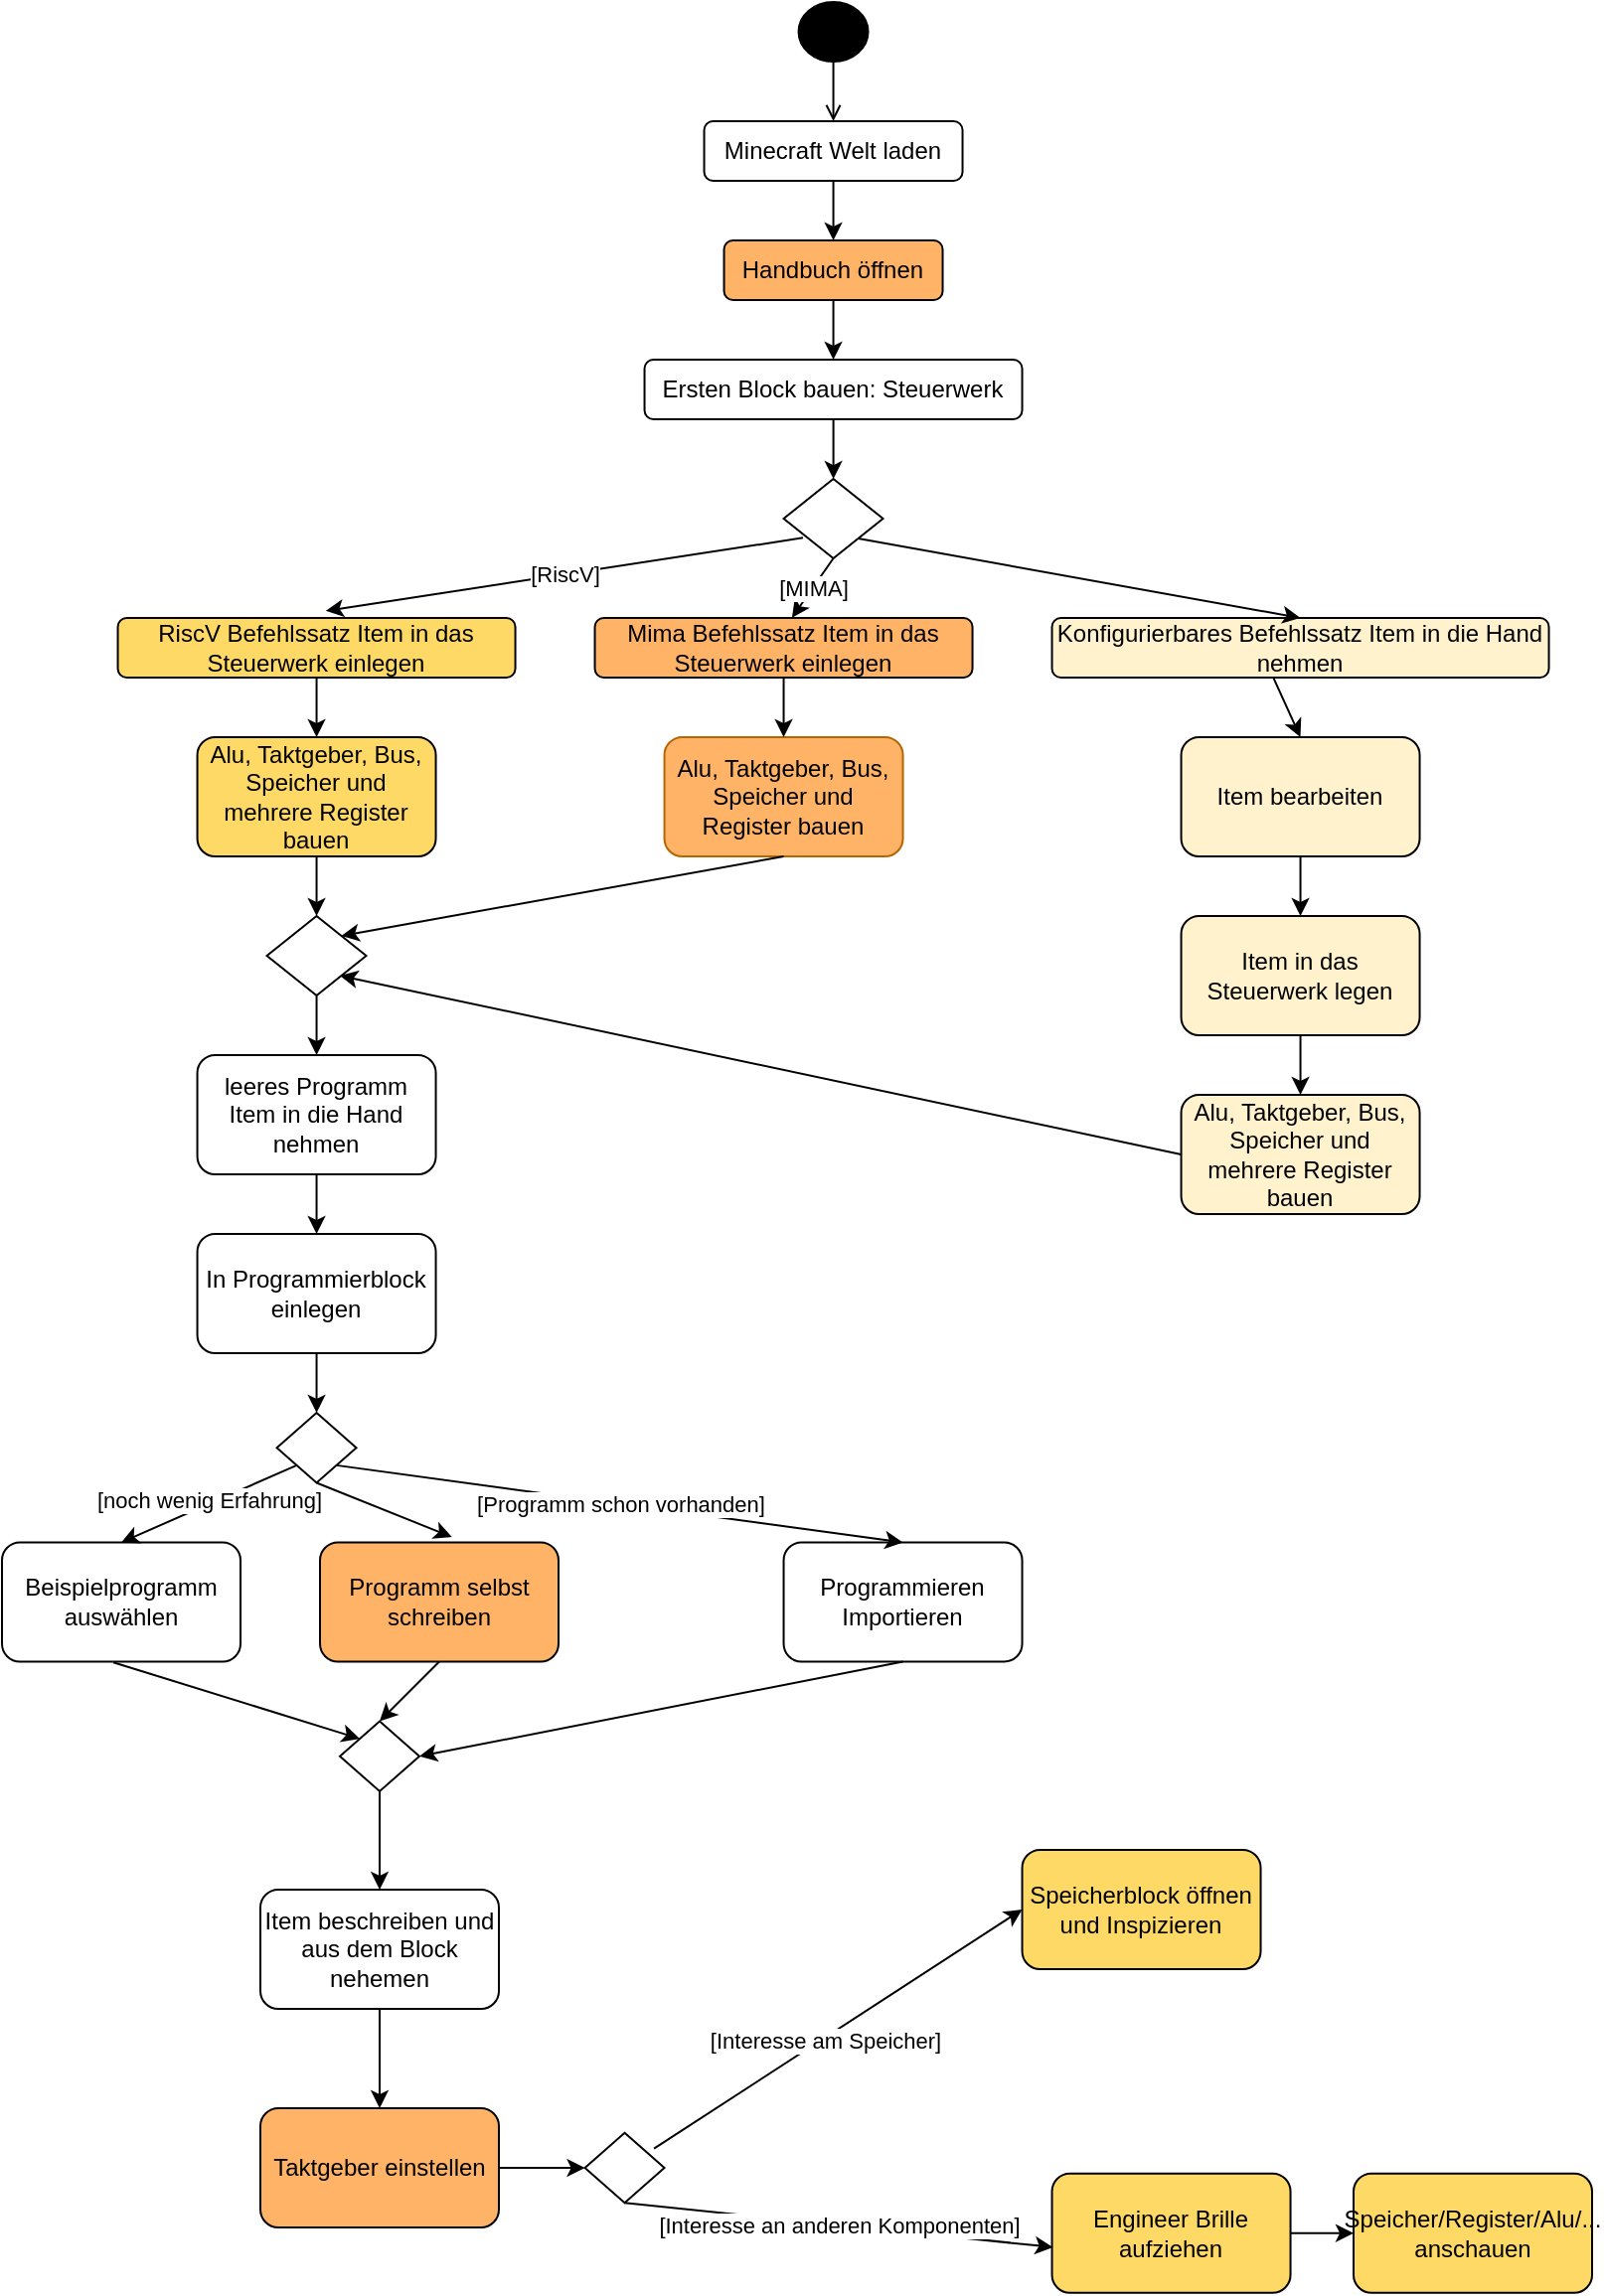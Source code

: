 <mxfile version="22.1.3" type="github">
  <diagram id="C5RBs43oDa-KdzZeNtuy" name="Page-1">
    <mxGraphModel dx="354" dy="829" grid="1" gridSize="10" guides="1" tooltips="1" connect="1" arrows="1" fold="1" page="1" pageScale="1" pageWidth="827" pageHeight="1169" math="0" shadow="0">
      <root>
        <mxCell id="WIyWlLk6GJQsqaUBKTNV-0" />
        <mxCell id="WIyWlLk6GJQsqaUBKTNV-1" parent="WIyWlLk6GJQsqaUBKTNV-0" />
        <mxCell id="O5BcbNm2OCLrN9YEBHeC-1" value="" style="endArrow=open;html=1;rounded=0;align=center;verticalAlign=top;endFill=0;labelBackgroundColor=none;endSize=6;exitX=0.5;exitY=1;exitDx=0;exitDy=0;entryX=0.5;entryY=0;entryDx=0;entryDy=0;noEdgeStyle=1;orthogonal=1;" parent="WIyWlLk6GJQsqaUBKTNV-1" source="O5BcbNm2OCLrN9YEBHeC-2" target="O5BcbNm2OCLrN9YEBHeC-4" edge="1">
          <mxGeometry relative="1" as="geometry">
            <mxPoint x="-611" y="84" as="targetPoint" />
            <mxPoint x="-401.004" y="183.997" as="sourcePoint" />
          </mxGeometry>
        </mxCell>
        <mxCell id="O5BcbNm2OCLrN9YEBHeC-2" value="" style="ellipse;fillColor=strokeColor;html=1;" parent="WIyWlLk6GJQsqaUBKTNV-1" vertex="1">
          <mxGeometry x="1240.773" width="35" height="30" as="geometry" />
        </mxCell>
        <mxCell id="O5BcbNm2OCLrN9YEBHeC-4" value="Minecraft Welt laden" style="rounded=1;whiteSpace=wrap;html=1;" parent="WIyWlLk6GJQsqaUBKTNV-1" vertex="1">
          <mxGeometry x="1193.273" y="60" width="130" height="30" as="geometry" />
        </mxCell>
        <mxCell id="O5BcbNm2OCLrN9YEBHeC-5" value="Handbuch öffnen" style="rounded=1;whiteSpace=wrap;html=1;fillColor=#FFB366;" parent="WIyWlLk6GJQsqaUBKTNV-1" vertex="1">
          <mxGeometry x="1203.273" y="120" width="110" height="30" as="geometry" />
        </mxCell>
        <mxCell id="O5BcbNm2OCLrN9YEBHeC-6" value="" style="endArrow=classic;html=1;rounded=0;entryX=0.5;entryY=0;entryDx=0;entryDy=0;exitX=0.5;exitY=1;exitDx=0;exitDy=0;noEdgeStyle=1;orthogonal=1;" parent="WIyWlLk6GJQsqaUBKTNV-1" source="O5BcbNm2OCLrN9YEBHeC-4" target="O5BcbNm2OCLrN9YEBHeC-5" edge="1">
          <mxGeometry width="50" height="50" relative="1" as="geometry">
            <mxPoint x="-1306" y="184" as="sourcePoint" />
            <mxPoint x="-1176" y="304" as="targetPoint" />
          </mxGeometry>
        </mxCell>
        <mxCell id="bx49-o98QQ3P4vnW_Qpf-37" value="" style="edgeStyle=orthogonalEdgeStyle;rounded=0;orthogonalLoop=1;jettySize=auto;html=1;" edge="1" parent="WIyWlLk6GJQsqaUBKTNV-1" source="O5BcbNm2OCLrN9YEBHeC-8" target="O5BcbNm2OCLrN9YEBHeC-18">
          <mxGeometry relative="1" as="geometry" />
        </mxCell>
        <mxCell id="O5BcbNm2OCLrN9YEBHeC-8" value="Ersten Block bauen: Steuerwerk" style="rounded=1;whiteSpace=wrap;html=1;" parent="WIyWlLk6GJQsqaUBKTNV-1" vertex="1">
          <mxGeometry x="1163.273" y="180" width="190" height="30" as="geometry" />
        </mxCell>
        <mxCell id="O5BcbNm2OCLrN9YEBHeC-9" value="" style="edgeStyle=none;orthogonalLoop=1;jettySize=auto;html=1;rounded=0;exitX=0.5;exitY=1;exitDx=0;exitDy=0;entryX=0.5;entryY=0;entryDx=0;entryDy=0;noEdgeStyle=1;orthogonal=1;" parent="WIyWlLk6GJQsqaUBKTNV-1" source="O5BcbNm2OCLrN9YEBHeC-5" target="O5BcbNm2OCLrN9YEBHeC-8" edge="1">
          <mxGeometry width="80" relative="1" as="geometry">
            <mxPoint x="-1336" y="274" as="sourcePoint" />
            <mxPoint x="-1256" y="274" as="targetPoint" />
          </mxGeometry>
        </mxCell>
        <mxCell id="O5BcbNm2OCLrN9YEBHeC-15" value="Mima Befehlssatz Item in das Steuerwerk einlegen" style="rounded=1;whiteSpace=wrap;html=1;fillColor=#FFB366;" parent="WIyWlLk6GJQsqaUBKTNV-1" vertex="1">
          <mxGeometry x="1138.273" y="310" width="190" height="30" as="geometry" />
        </mxCell>
        <mxCell id="O5BcbNm2OCLrN9YEBHeC-16" value="RiscV Befehlssatz Item in das Steuerwerk einlegen" style="rounded=1;whiteSpace=wrap;html=1;fillColor=#FFD966;" parent="WIyWlLk6GJQsqaUBKTNV-1" vertex="1">
          <mxGeometry x="898.273" y="310" width="200" height="30" as="geometry" />
        </mxCell>
        <mxCell id="O5BcbNm2OCLrN9YEBHeC-17" value="Konfigurierbares Befehlssatz Item in die Hand nehmen" style="rounded=1;whiteSpace=wrap;html=1;fillColor=#FFF2CC;" parent="WIyWlLk6GJQsqaUBKTNV-1" vertex="1">
          <mxGeometry x="1368.273" y="310" width="250" height="30" as="geometry" />
        </mxCell>
        <mxCell id="O5BcbNm2OCLrN9YEBHeC-18" value="" style="rhombus;whiteSpace=wrap;html=1;portConstraintRotation=1;" parent="WIyWlLk6GJQsqaUBKTNV-1" vertex="1">
          <mxGeometry x="1233.273" y="240" width="50" height="40" as="geometry" />
        </mxCell>
        <mxCell id="O5BcbNm2OCLrN9YEBHeC-20" value="[MIMA]" style="edgeStyle=none;orthogonalLoop=1;jettySize=auto;html=1;rounded=0;exitX=0.5;exitY=1;exitDx=0;exitDy=0;entryX=0.522;entryY=-0.005;entryDx=0;entryDy=0;noEdgeStyle=1;orthogonal=1;entryPerimeter=0;" parent="WIyWlLk6GJQsqaUBKTNV-1" source="O5BcbNm2OCLrN9YEBHeC-18" target="O5BcbNm2OCLrN9YEBHeC-15" edge="1">
          <mxGeometry width="80" relative="1" as="geometry">
            <mxPoint x="-1186" y="384" as="sourcePoint" />
            <mxPoint x="-1106" y="384" as="targetPoint" />
          </mxGeometry>
        </mxCell>
        <mxCell id="O5BcbNm2OCLrN9YEBHeC-21" value="[RiscV]" style="edgeStyle=none;orthogonalLoop=1;jettySize=auto;html=1;rounded=0;exitX=0.195;exitY=0.742;exitDx=0;exitDy=0;entryX=0.523;entryY=-0.119;entryDx=0;entryDy=0;noEdgeStyle=1;orthogonal=1;entryPerimeter=0;exitPerimeter=0;" parent="WIyWlLk6GJQsqaUBKTNV-1" source="O5BcbNm2OCLrN9YEBHeC-18" target="O5BcbNm2OCLrN9YEBHeC-16" edge="1">
          <mxGeometry width="80" relative="1" as="geometry">
            <mxPoint x="-1196" y="584" as="sourcePoint" />
            <mxPoint x="-1116" y="584" as="targetPoint" />
          </mxGeometry>
        </mxCell>
        <mxCell id="O5BcbNm2OCLrN9YEBHeC-25" value="Alu, Taktgeber, Bus, Speicher und Register bauen" style="rounded=1;whiteSpace=wrap;html=1;fillColor=#FFB366;strokeColor=#b46504;" parent="WIyWlLk6GJQsqaUBKTNV-1" vertex="1">
          <mxGeometry x="1173.273" y="370" width="120" height="60" as="geometry" />
        </mxCell>
        <mxCell id="O5BcbNm2OCLrN9YEBHeC-26" value="" style="edgeStyle=none;orthogonalLoop=1;jettySize=auto;html=1;rounded=0;exitX=0.5;exitY=1;exitDx=0;exitDy=0;entryX=0.5;entryY=0;entryDx=0;entryDy=0;noEdgeStyle=1;orthogonal=1;" parent="WIyWlLk6GJQsqaUBKTNV-1" source="O5BcbNm2OCLrN9YEBHeC-15" target="O5BcbNm2OCLrN9YEBHeC-25" edge="1">
          <mxGeometry width="80" relative="1" as="geometry">
            <mxPoint x="-590" y="800" as="sourcePoint" />
            <mxPoint x="-510" y="800" as="targetPoint" />
          </mxGeometry>
        </mxCell>
        <mxCell id="O5BcbNm2OCLrN9YEBHeC-27" value="Alu, Taktgeber, Bus, Speicher und mehrere Register bauen" style="rounded=1;whiteSpace=wrap;html=1;fillColor=#FFD966;" parent="WIyWlLk6GJQsqaUBKTNV-1" vertex="1">
          <mxGeometry x="938.273" y="370" width="120" height="60" as="geometry" />
        </mxCell>
        <mxCell id="O5BcbNm2OCLrN9YEBHeC-28" value="" style="edgeStyle=none;orthogonalLoop=1;jettySize=auto;html=1;rounded=0;exitX=0.5;exitY=1;exitDx=0;exitDy=0;entryX=0.5;entryY=0;entryDx=0;entryDy=0;noEdgeStyle=1;orthogonal=1;" parent="WIyWlLk6GJQsqaUBKTNV-1" source="O5BcbNm2OCLrN9YEBHeC-16" target="O5BcbNm2OCLrN9YEBHeC-27" edge="1">
          <mxGeometry width="80" relative="1" as="geometry">
            <mxPoint x="-420" y="820" as="sourcePoint" />
            <mxPoint x="-340" y="820" as="targetPoint" />
          </mxGeometry>
        </mxCell>
        <mxCell id="O5BcbNm2OCLrN9YEBHeC-29" value="Alu, Taktgeber, Bus, Speicher und mehrere Register bauen" style="rounded=1;whiteSpace=wrap;html=1;fillColor=#FFF2CC;" parent="WIyWlLk6GJQsqaUBKTNV-1" vertex="1">
          <mxGeometry x="1433.273" y="550" width="120" height="60" as="geometry" />
        </mxCell>
        <mxCell id="O5BcbNm2OCLrN9YEBHeC-30" value="" style="rhombus;whiteSpace=wrap;html=1;double=0;portConstraintRotation=1;" parent="WIyWlLk6GJQsqaUBKTNV-1" vertex="1">
          <mxGeometry x="973.273" y="460" width="50" height="40" as="geometry" />
        </mxCell>
        <mxCell id="O5BcbNm2OCLrN9YEBHeC-31" value="" style="edgeStyle=none;orthogonalLoop=1;jettySize=auto;html=1;rounded=0;exitX=0;exitY=0.5;exitDx=0;exitDy=0;noEdgeStyle=1;orthogonal=1;" parent="WIyWlLk6GJQsqaUBKTNV-1" source="O5BcbNm2OCLrN9YEBHeC-29" edge="1">
          <mxGeometry width="80" relative="1" as="geometry">
            <mxPoint x="-460" y="800" as="sourcePoint" />
            <mxPoint x="1010" y="490" as="targetPoint" />
          </mxGeometry>
        </mxCell>
        <mxCell id="O5BcbNm2OCLrN9YEBHeC-32" value="" style="edgeStyle=none;orthogonalLoop=1;jettySize=auto;html=1;rounded=0;exitX=0.446;exitY=1.011;exitDx=0;exitDy=0;exitPerimeter=0;entryX=0.5;entryY=0;entryDx=0;entryDy=0;noEdgeStyle=1;orthogonal=1;" parent="WIyWlLk6GJQsqaUBKTNV-1" source="O5BcbNm2OCLrN9YEBHeC-17" target="O5BcbNm2OCLrN9YEBHeC-37" edge="1">
          <mxGeometry width="80" relative="1" as="geometry">
            <mxPoint x="-400" y="880" as="sourcePoint" />
            <mxPoint x="-560" y="630" as="targetPoint" />
          </mxGeometry>
        </mxCell>
        <mxCell id="O5BcbNm2OCLrN9YEBHeC-33" value="" style="edgeStyle=none;orthogonalLoop=1;jettySize=auto;html=1;rounded=0;exitX=0.5;exitY=1;exitDx=0;exitDy=0;entryX=1;entryY=0;entryDx=0;entryDy=0;noEdgeStyle=1;orthogonal=1;" parent="WIyWlLk6GJQsqaUBKTNV-1" source="O5BcbNm2OCLrN9YEBHeC-25" target="O5BcbNm2OCLrN9YEBHeC-30" edge="1">
          <mxGeometry width="80" relative="1" as="geometry">
            <mxPoint x="-440" y="840" as="sourcePoint" />
            <mxPoint x="-360" y="840" as="targetPoint" />
          </mxGeometry>
        </mxCell>
        <mxCell id="O5BcbNm2OCLrN9YEBHeC-34" value="" style="edgeStyle=none;orthogonalLoop=1;jettySize=auto;html=1;rounded=0;exitX=0.5;exitY=1;exitDx=0;exitDy=0;entryX=0.5;entryY=0;entryDx=0;entryDy=0;noEdgeStyle=1;orthogonal=1;" parent="WIyWlLk6GJQsqaUBKTNV-1" source="O5BcbNm2OCLrN9YEBHeC-27" target="O5BcbNm2OCLrN9YEBHeC-30" edge="1">
          <mxGeometry width="80" relative="1" as="geometry">
            <mxPoint x="-240" y="890" as="sourcePoint" />
            <mxPoint x="-160" y="890" as="targetPoint" />
          </mxGeometry>
        </mxCell>
        <mxCell id="O5BcbNm2OCLrN9YEBHeC-35" value="leeres Programm Item in die Hand nehmen" style="rounded=1;whiteSpace=wrap;html=1;" parent="WIyWlLk6GJQsqaUBKTNV-1" vertex="1">
          <mxGeometry x="938.273" y="530" width="120" height="60" as="geometry" />
        </mxCell>
        <mxCell id="O5BcbNm2OCLrN9YEBHeC-36" value="" style="edgeStyle=none;orthogonalLoop=1;jettySize=auto;html=1;rounded=0;entryX=0.5;entryY=0;entryDx=0;entryDy=0;exitX=0.5;exitY=1;exitDx=0;exitDy=0;noEdgeStyle=1;orthogonal=1;" parent="WIyWlLk6GJQsqaUBKTNV-1" source="O5BcbNm2OCLrN9YEBHeC-30" target="O5BcbNm2OCLrN9YEBHeC-35" edge="1">
          <mxGeometry width="80" relative="1" as="geometry">
            <mxPoint x="-710" y="700" as="sourcePoint" />
            <mxPoint x="-630" y="700" as="targetPoint" />
          </mxGeometry>
        </mxCell>
        <mxCell id="O5BcbNm2OCLrN9YEBHeC-37" value="Item bearbeiten" style="rounded=1;whiteSpace=wrap;html=1;fillColor=#FFF2CC;" parent="WIyWlLk6GJQsqaUBKTNV-1" vertex="1">
          <mxGeometry x="1433.273" y="370" width="120" height="60" as="geometry" />
        </mxCell>
        <mxCell id="O5BcbNm2OCLrN9YEBHeC-38" value="Item in das Steuerwerk legen" style="rounded=1;whiteSpace=wrap;html=1;fillColor=#FFF2CC;" parent="WIyWlLk6GJQsqaUBKTNV-1" vertex="1">
          <mxGeometry x="1433.273" y="460" width="120" height="60" as="geometry" />
        </mxCell>
        <mxCell id="O5BcbNm2OCLrN9YEBHeC-39" value="" style="edgeStyle=none;orthogonalLoop=1;jettySize=auto;html=1;rounded=0;exitX=0.5;exitY=1;exitDx=0;exitDy=0;entryX=0.5;entryY=0;entryDx=0;entryDy=0;noEdgeStyle=1;orthogonal=1;" parent="WIyWlLk6GJQsqaUBKTNV-1" source="O5BcbNm2OCLrN9YEBHeC-37" target="O5BcbNm2OCLrN9YEBHeC-38" edge="1">
          <mxGeometry width="80" relative="1" as="geometry">
            <mxPoint x="-590" y="690" as="sourcePoint" />
            <mxPoint x="-510" y="690" as="targetPoint" />
          </mxGeometry>
        </mxCell>
        <mxCell id="O5BcbNm2OCLrN9YEBHeC-40" value="" style="edgeStyle=none;orthogonalLoop=1;jettySize=auto;html=1;rounded=0;exitX=0.5;exitY=1;exitDx=0;exitDy=0;entryX=0.5;entryY=0;entryDx=0;entryDy=0;noEdgeStyle=1;orthogonal=1;" parent="WIyWlLk6GJQsqaUBKTNV-1" source="O5BcbNm2OCLrN9YEBHeC-38" target="O5BcbNm2OCLrN9YEBHeC-29" edge="1">
          <mxGeometry width="80" relative="1" as="geometry">
            <mxPoint x="-430" y="680" as="sourcePoint" />
            <mxPoint x="-350" y="680" as="targetPoint" />
          </mxGeometry>
        </mxCell>
        <mxCell id="O5BcbNm2OCLrN9YEBHeC-41" value="In Programmierblock einlegen" style="rounded=1;whiteSpace=wrap;html=1;" parent="WIyWlLk6GJQsqaUBKTNV-1" vertex="1">
          <mxGeometry x="938.273" y="620" width="120" height="60" as="geometry" />
        </mxCell>
        <mxCell id="O5BcbNm2OCLrN9YEBHeC-42" value="" style="edgeStyle=none;orthogonalLoop=1;jettySize=auto;html=1;rounded=0;exitX=0.5;exitY=1;exitDx=0;exitDy=0;noEdgeStyle=1;orthogonal=1;" parent="WIyWlLk6GJQsqaUBKTNV-1" source="O5BcbNm2OCLrN9YEBHeC-35" target="O5BcbNm2OCLrN9YEBHeC-41" edge="1">
          <mxGeometry width="80" relative="1" as="geometry">
            <mxPoint x="-570" y="1040" as="sourcePoint" />
            <mxPoint x="-490" y="1040" as="targetPoint" />
          </mxGeometry>
        </mxCell>
        <mxCell id="O5BcbNm2OCLrN9YEBHeC-44" value="Beispielprogramm auswählen" style="rounded=1;whiteSpace=wrap;html=1;" parent="WIyWlLk6GJQsqaUBKTNV-1" vertex="1">
          <mxGeometry x="840.003" y="775.25" width="120" height="60" as="geometry" />
        </mxCell>
        <mxCell id="O5BcbNm2OCLrN9YEBHeC-45" value="" style="edgeStyle=none;orthogonalLoop=1;jettySize=auto;html=1;rounded=0;exitX=0.5;exitY=1;exitDx=0;exitDy=0;entryX=0.5;entryY=0;entryDx=0;entryDy=0;noEdgeStyle=1;orthogonal=1;" parent="WIyWlLk6GJQsqaUBKTNV-1" source="O5BcbNm2OCLrN9YEBHeC-41" target="O5BcbNm2OCLrN9YEBHeC-46" edge="1">
          <mxGeometry width="80" relative="1" as="geometry">
            <mxPoint x="-150" y="1110" as="sourcePoint" />
            <mxPoint x="-70" y="1110" as="targetPoint" />
          </mxGeometry>
        </mxCell>
        <mxCell id="O5BcbNm2OCLrN9YEBHeC-46" value="" style="rhombus;whiteSpace=wrap;html=1;portConstraintRotation=1;" parent="WIyWlLk6GJQsqaUBKTNV-1" vertex="1">
          <mxGeometry x="978.273" y="710" width="40" height="35.25" as="geometry" />
        </mxCell>
        <mxCell id="O5BcbNm2OCLrN9YEBHeC-47" value="Programm selbst schreiben" style="rounded=1;whiteSpace=wrap;html=1;fillColor=#FFB366;" parent="WIyWlLk6GJQsqaUBKTNV-1" vertex="1">
          <mxGeometry x="1000.003" y="775.25" width="120" height="60" as="geometry" />
        </mxCell>
        <mxCell id="bx49-o98QQ3P4vnW_Qpf-1" value="" style="edgeStyle=none;orthogonalLoop=1;jettySize=auto;html=1;rounded=0;exitX=0;exitY=1;exitDx=0;exitDy=0;entryX=0.5;entryY=0;entryDx=0;entryDy=0;noEdgeStyle=1;orthogonal=1;" edge="1" parent="WIyWlLk6GJQsqaUBKTNV-1" source="O5BcbNm2OCLrN9YEBHeC-46" target="O5BcbNm2OCLrN9YEBHeC-44">
          <mxGeometry width="80" relative="1" as="geometry">
            <mxPoint x="350" y="1790" as="sourcePoint" />
            <mxPoint x="430" y="1790" as="targetPoint" />
          </mxGeometry>
        </mxCell>
        <mxCell id="bx49-o98QQ3P4vnW_Qpf-36" value="[noch wenig Erfahrung]" style="edgeLabel;html=1;align=center;verticalAlign=middle;resizable=0;points=[];" vertex="1" connectable="0" parent="bx49-o98QQ3P4vnW_Qpf-1">
          <mxGeometry x="-0.001" y="-2" relative="1" as="geometry">
            <mxPoint as="offset" />
          </mxGeometry>
        </mxCell>
        <mxCell id="bx49-o98QQ3P4vnW_Qpf-2" value="" style="edgeStyle=none;orthogonalLoop=1;jettySize=auto;html=1;rounded=0;exitX=0.5;exitY=1;exitDx=0;exitDy=0;entryX=0.553;entryY=-0.045;entryDx=0;entryDy=0;entryPerimeter=0;noEdgeStyle=1;orthogonal=1;" edge="1" parent="WIyWlLk6GJQsqaUBKTNV-1" source="O5BcbNm2OCLrN9YEBHeC-46" target="O5BcbNm2OCLrN9YEBHeC-47">
          <mxGeometry width="80" relative="1" as="geometry">
            <mxPoint x="600" y="1860" as="sourcePoint" />
            <mxPoint x="680" y="1860" as="targetPoint" />
          </mxGeometry>
        </mxCell>
        <mxCell id="bx49-o98QQ3P4vnW_Qpf-3" value="Programmieren Importieren" style="rounded=1;whiteSpace=wrap;html=1;" vertex="1" parent="WIyWlLk6GJQsqaUBKTNV-1">
          <mxGeometry x="1233.273" y="775.25" width="120" height="60" as="geometry" />
        </mxCell>
        <mxCell id="bx49-o98QQ3P4vnW_Qpf-4" value="[Programm schon vorhanden]" style="edgeStyle=none;orthogonalLoop=1;jettySize=auto;html=1;rounded=0;exitX=1;exitY=1;exitDx=0;exitDy=0;entryX=0.5;entryY=0;entryDx=0;entryDy=0;noEdgeStyle=1;orthogonal=1;" edge="1" parent="WIyWlLk6GJQsqaUBKTNV-1" source="O5BcbNm2OCLrN9YEBHeC-46" target="bx49-o98QQ3P4vnW_Qpf-3">
          <mxGeometry width="80" relative="1" as="geometry">
            <mxPoint x="530" y="1820" as="sourcePoint" />
            <mxPoint x="610" y="1820" as="targetPoint" />
          </mxGeometry>
        </mxCell>
        <mxCell id="bx49-o98QQ3P4vnW_Qpf-8" value="" style="edgeStyle=none;orthogonalLoop=1;jettySize=auto;html=1;rounded=0;exitX=1;exitY=1;exitDx=0;exitDy=0;entryX=0.5;entryY=0;entryDx=0;entryDy=0;noEdgeStyle=1;orthogonal=1;" edge="1" parent="WIyWlLk6GJQsqaUBKTNV-1" source="O5BcbNm2OCLrN9YEBHeC-18" target="O5BcbNm2OCLrN9YEBHeC-17">
          <mxGeometry width="80" relative="1" as="geometry">
            <mxPoint x="460.229" y="400" as="sourcePoint" />
            <mxPoint x="410" y="460" as="targetPoint" />
          </mxGeometry>
        </mxCell>
        <mxCell id="bx49-o98QQ3P4vnW_Qpf-14" value="" style="rhombus;whiteSpace=wrap;html=1;portConstraintRotation=1;" vertex="1" parent="WIyWlLk6GJQsqaUBKTNV-1">
          <mxGeometry x="1010.003" y="865.25" width="40" height="35.25" as="geometry" />
        </mxCell>
        <mxCell id="bx49-o98QQ3P4vnW_Qpf-15" value="" style="edgeStyle=none;orthogonalLoop=1;jettySize=auto;html=1;rounded=0;exitX=0.467;exitY=1.006;exitDx=0;exitDy=0;exitPerimeter=0;entryX=0;entryY=0;entryDx=0;entryDy=0;noEdgeStyle=1;orthogonal=1;" edge="1" parent="WIyWlLk6GJQsqaUBKTNV-1" source="O5BcbNm2OCLrN9YEBHeC-44" target="bx49-o98QQ3P4vnW_Qpf-14">
          <mxGeometry width="80" relative="1" as="geometry">
            <mxPoint x="230" y="2010" as="sourcePoint" />
            <mxPoint x="310" y="2010" as="targetPoint" />
          </mxGeometry>
        </mxCell>
        <mxCell id="bx49-o98QQ3P4vnW_Qpf-16" value="" style="edgeStyle=none;orthogonalLoop=1;jettySize=auto;html=1;rounded=0;exitX=0.5;exitY=1;exitDx=0;exitDy=0;entryX=0.5;entryY=0;entryDx=0;entryDy=0;noEdgeStyle=1;orthogonal=1;" edge="1" parent="WIyWlLk6GJQsqaUBKTNV-1" source="O5BcbNm2OCLrN9YEBHeC-47" target="bx49-o98QQ3P4vnW_Qpf-14">
          <mxGeometry width="80" relative="1" as="geometry">
            <mxPoint x="360" y="2060" as="sourcePoint" />
            <mxPoint x="440" y="2060" as="targetPoint" />
          </mxGeometry>
        </mxCell>
        <mxCell id="bx49-o98QQ3P4vnW_Qpf-17" value="" style="edgeStyle=none;orthogonalLoop=1;jettySize=auto;html=1;rounded=0;exitX=0.5;exitY=1;exitDx=0;exitDy=0;entryX=1;entryY=0.5;entryDx=0;entryDy=0;noEdgeStyle=1;orthogonal=1;" edge="1" parent="WIyWlLk6GJQsqaUBKTNV-1" source="bx49-o98QQ3P4vnW_Qpf-3" target="bx49-o98QQ3P4vnW_Qpf-14">
          <mxGeometry width="80" relative="1" as="geometry">
            <mxPoint x="540" y="2080" as="sourcePoint" />
            <mxPoint x="620" y="2080" as="targetPoint" />
          </mxGeometry>
        </mxCell>
        <mxCell id="bx49-o98QQ3P4vnW_Qpf-18" value="Item beschreiben und aus dem Block nehemen" style="rounded=1;whiteSpace=wrap;html=1;" vertex="1" parent="WIyWlLk6GJQsqaUBKTNV-1">
          <mxGeometry x="970.003" y="950" width="120" height="60" as="geometry" />
        </mxCell>
        <mxCell id="bx49-o98QQ3P4vnW_Qpf-19" value="" style="edgeStyle=none;orthogonalLoop=1;jettySize=auto;html=1;rounded=0;exitX=0.5;exitY=1;exitDx=0;exitDy=0;entryX=0.5;entryY=0;entryDx=0;entryDy=0;noEdgeStyle=1;orthogonal=1;" edge="1" parent="WIyWlLk6GJQsqaUBKTNV-1" source="bx49-o98QQ3P4vnW_Qpf-14" target="bx49-o98QQ3P4vnW_Qpf-18">
          <mxGeometry width="80" relative="1" as="geometry">
            <mxPoint x="670" y="2210" as="sourcePoint" />
            <mxPoint x="750" y="2210" as="targetPoint" />
          </mxGeometry>
        </mxCell>
        <mxCell id="bx49-o98QQ3P4vnW_Qpf-20" value="Taktgeber einstellen" style="rounded=1;whiteSpace=wrap;html=1;fillColor=#FFB366;" vertex="1" parent="WIyWlLk6GJQsqaUBKTNV-1">
          <mxGeometry x="970.003" y="1060" width="120" height="60" as="geometry" />
        </mxCell>
        <mxCell id="bx49-o98QQ3P4vnW_Qpf-21" value="" style="edgeStyle=none;orthogonalLoop=1;jettySize=auto;html=1;rounded=0;exitX=0.5;exitY=1;exitDx=0;exitDy=0;entryX=0.5;entryY=0;entryDx=0;entryDy=0;noEdgeStyle=1;orthogonal=1;" edge="1" parent="WIyWlLk6GJQsqaUBKTNV-1" source="bx49-o98QQ3P4vnW_Qpf-18" target="bx49-o98QQ3P4vnW_Qpf-20">
          <mxGeometry width="80" relative="1" as="geometry">
            <mxPoint x="630" y="2120" as="sourcePoint" />
            <mxPoint x="710" y="2120" as="targetPoint" />
          </mxGeometry>
        </mxCell>
        <mxCell id="bx49-o98QQ3P4vnW_Qpf-22" value="" style="rhombus;whiteSpace=wrap;html=1;portConstraintRotation=1;" vertex="1" parent="WIyWlLk6GJQsqaUBKTNV-1">
          <mxGeometry x="1133.273" y="1072.37" width="40" height="35.25" as="geometry" />
        </mxCell>
        <mxCell id="bx49-o98QQ3P4vnW_Qpf-23" value="" style="edgeStyle=none;orthogonalLoop=1;jettySize=auto;html=1;rounded=0;exitX=1;exitY=0.5;exitDx=0;exitDy=0;entryX=0;entryY=0.5;entryDx=0;entryDy=0;noEdgeStyle=1;orthogonal=1;" edge="1" parent="WIyWlLk6GJQsqaUBKTNV-1" source="bx49-o98QQ3P4vnW_Qpf-20" target="bx49-o98QQ3P4vnW_Qpf-22">
          <mxGeometry width="80" relative="1" as="geometry">
            <mxPoint x="630" y="2250" as="sourcePoint" />
            <mxPoint x="710" y="2250" as="targetPoint" />
          </mxGeometry>
        </mxCell>
        <mxCell id="bx49-o98QQ3P4vnW_Qpf-24" value="Speicherblock öffnen und Inspizieren" style="rounded=1;whiteSpace=wrap;html=1;fillColor=#FFD966;" vertex="1" parent="WIyWlLk6GJQsqaUBKTNV-1">
          <mxGeometry x="1353.273" y="930" width="120" height="60" as="geometry" />
        </mxCell>
        <mxCell id="bx49-o98QQ3P4vnW_Qpf-25" value="" style="edgeStyle=none;orthogonalLoop=1;jettySize=auto;html=1;rounded=0;noEdgeStyle=1;orthogonal=1;exitX=0.869;exitY=0.226;exitDx=0;exitDy=0;exitPerimeter=0;entryX=0;entryY=0.5;entryDx=0;entryDy=0;" edge="1" parent="WIyWlLk6GJQsqaUBKTNV-1" source="bx49-o98QQ3P4vnW_Qpf-22" target="bx49-o98QQ3P4vnW_Qpf-24">
          <mxGeometry width="80" relative="1" as="geometry">
            <mxPoint x="1050" y="1030" as="sourcePoint" />
            <mxPoint x="1220" y="940" as="targetPoint" />
          </mxGeometry>
        </mxCell>
        <mxCell id="bx49-o98QQ3P4vnW_Qpf-35" value="[Interesse am Speicher]" style="edgeLabel;html=1;align=center;verticalAlign=middle;resizable=0;points=[];" vertex="1" connectable="0" parent="bx49-o98QQ3P4vnW_Qpf-25">
          <mxGeometry x="-0.08" y="-1" relative="1" as="geometry">
            <mxPoint as="offset" />
          </mxGeometry>
        </mxCell>
        <mxCell id="bx49-o98QQ3P4vnW_Qpf-27" value="Engineer Brille aufziehen" style="rounded=1;whiteSpace=wrap;html=1;fillColor=#FFD966;" vertex="1" parent="WIyWlLk6GJQsqaUBKTNV-1">
          <mxGeometry x="1368.273" y="1092.88" width="120" height="60" as="geometry" />
        </mxCell>
        <mxCell id="bx49-o98QQ3P4vnW_Qpf-28" value="[Interesse an anderen Komponenten]" style="edgeStyle=none;orthogonalLoop=1;jettySize=auto;html=1;rounded=0;exitX=0.5;exitY=1;exitDx=0;exitDy=0;entryX=0.004;entryY=0.618;entryDx=0;entryDy=0;noEdgeStyle=1;orthogonal=1;entryPerimeter=0;" edge="1" parent="WIyWlLk6GJQsqaUBKTNV-1" source="bx49-o98QQ3P4vnW_Qpf-22" target="bx49-o98QQ3P4vnW_Qpf-27">
          <mxGeometry x="-0.001" width="80" relative="1" as="geometry">
            <mxPoint x="570" y="2360" as="sourcePoint" />
            <mxPoint x="650" y="2360" as="targetPoint" />
            <mxPoint as="offset" />
          </mxGeometry>
        </mxCell>
        <mxCell id="bx49-o98QQ3P4vnW_Qpf-30" value="Speicher/Register/Alu/... anschauen" style="rounded=1;whiteSpace=wrap;html=1;fillColor=#FFD966;" vertex="1" parent="WIyWlLk6GJQsqaUBKTNV-1">
          <mxGeometry x="1520.003" y="1092.88" width="120" height="60" as="geometry" />
        </mxCell>
        <mxCell id="bx49-o98QQ3P4vnW_Qpf-31" value="" style="edgeStyle=none;orthogonalLoop=1;jettySize=auto;html=1;rounded=0;exitX=1;exitY=0.5;exitDx=0;exitDy=0;entryX=0;entryY=0.5;entryDx=0;entryDy=0;noEdgeStyle=1;orthogonal=1;" edge="1" parent="WIyWlLk6GJQsqaUBKTNV-1" source="bx49-o98QQ3P4vnW_Qpf-27" target="bx49-o98QQ3P4vnW_Qpf-30">
          <mxGeometry width="80" relative="1" as="geometry">
            <mxPoint x="640" y="2570" as="sourcePoint" />
            <mxPoint x="720" y="2570" as="targetPoint" />
          </mxGeometry>
        </mxCell>
      </root>
    </mxGraphModel>
  </diagram>
</mxfile>

